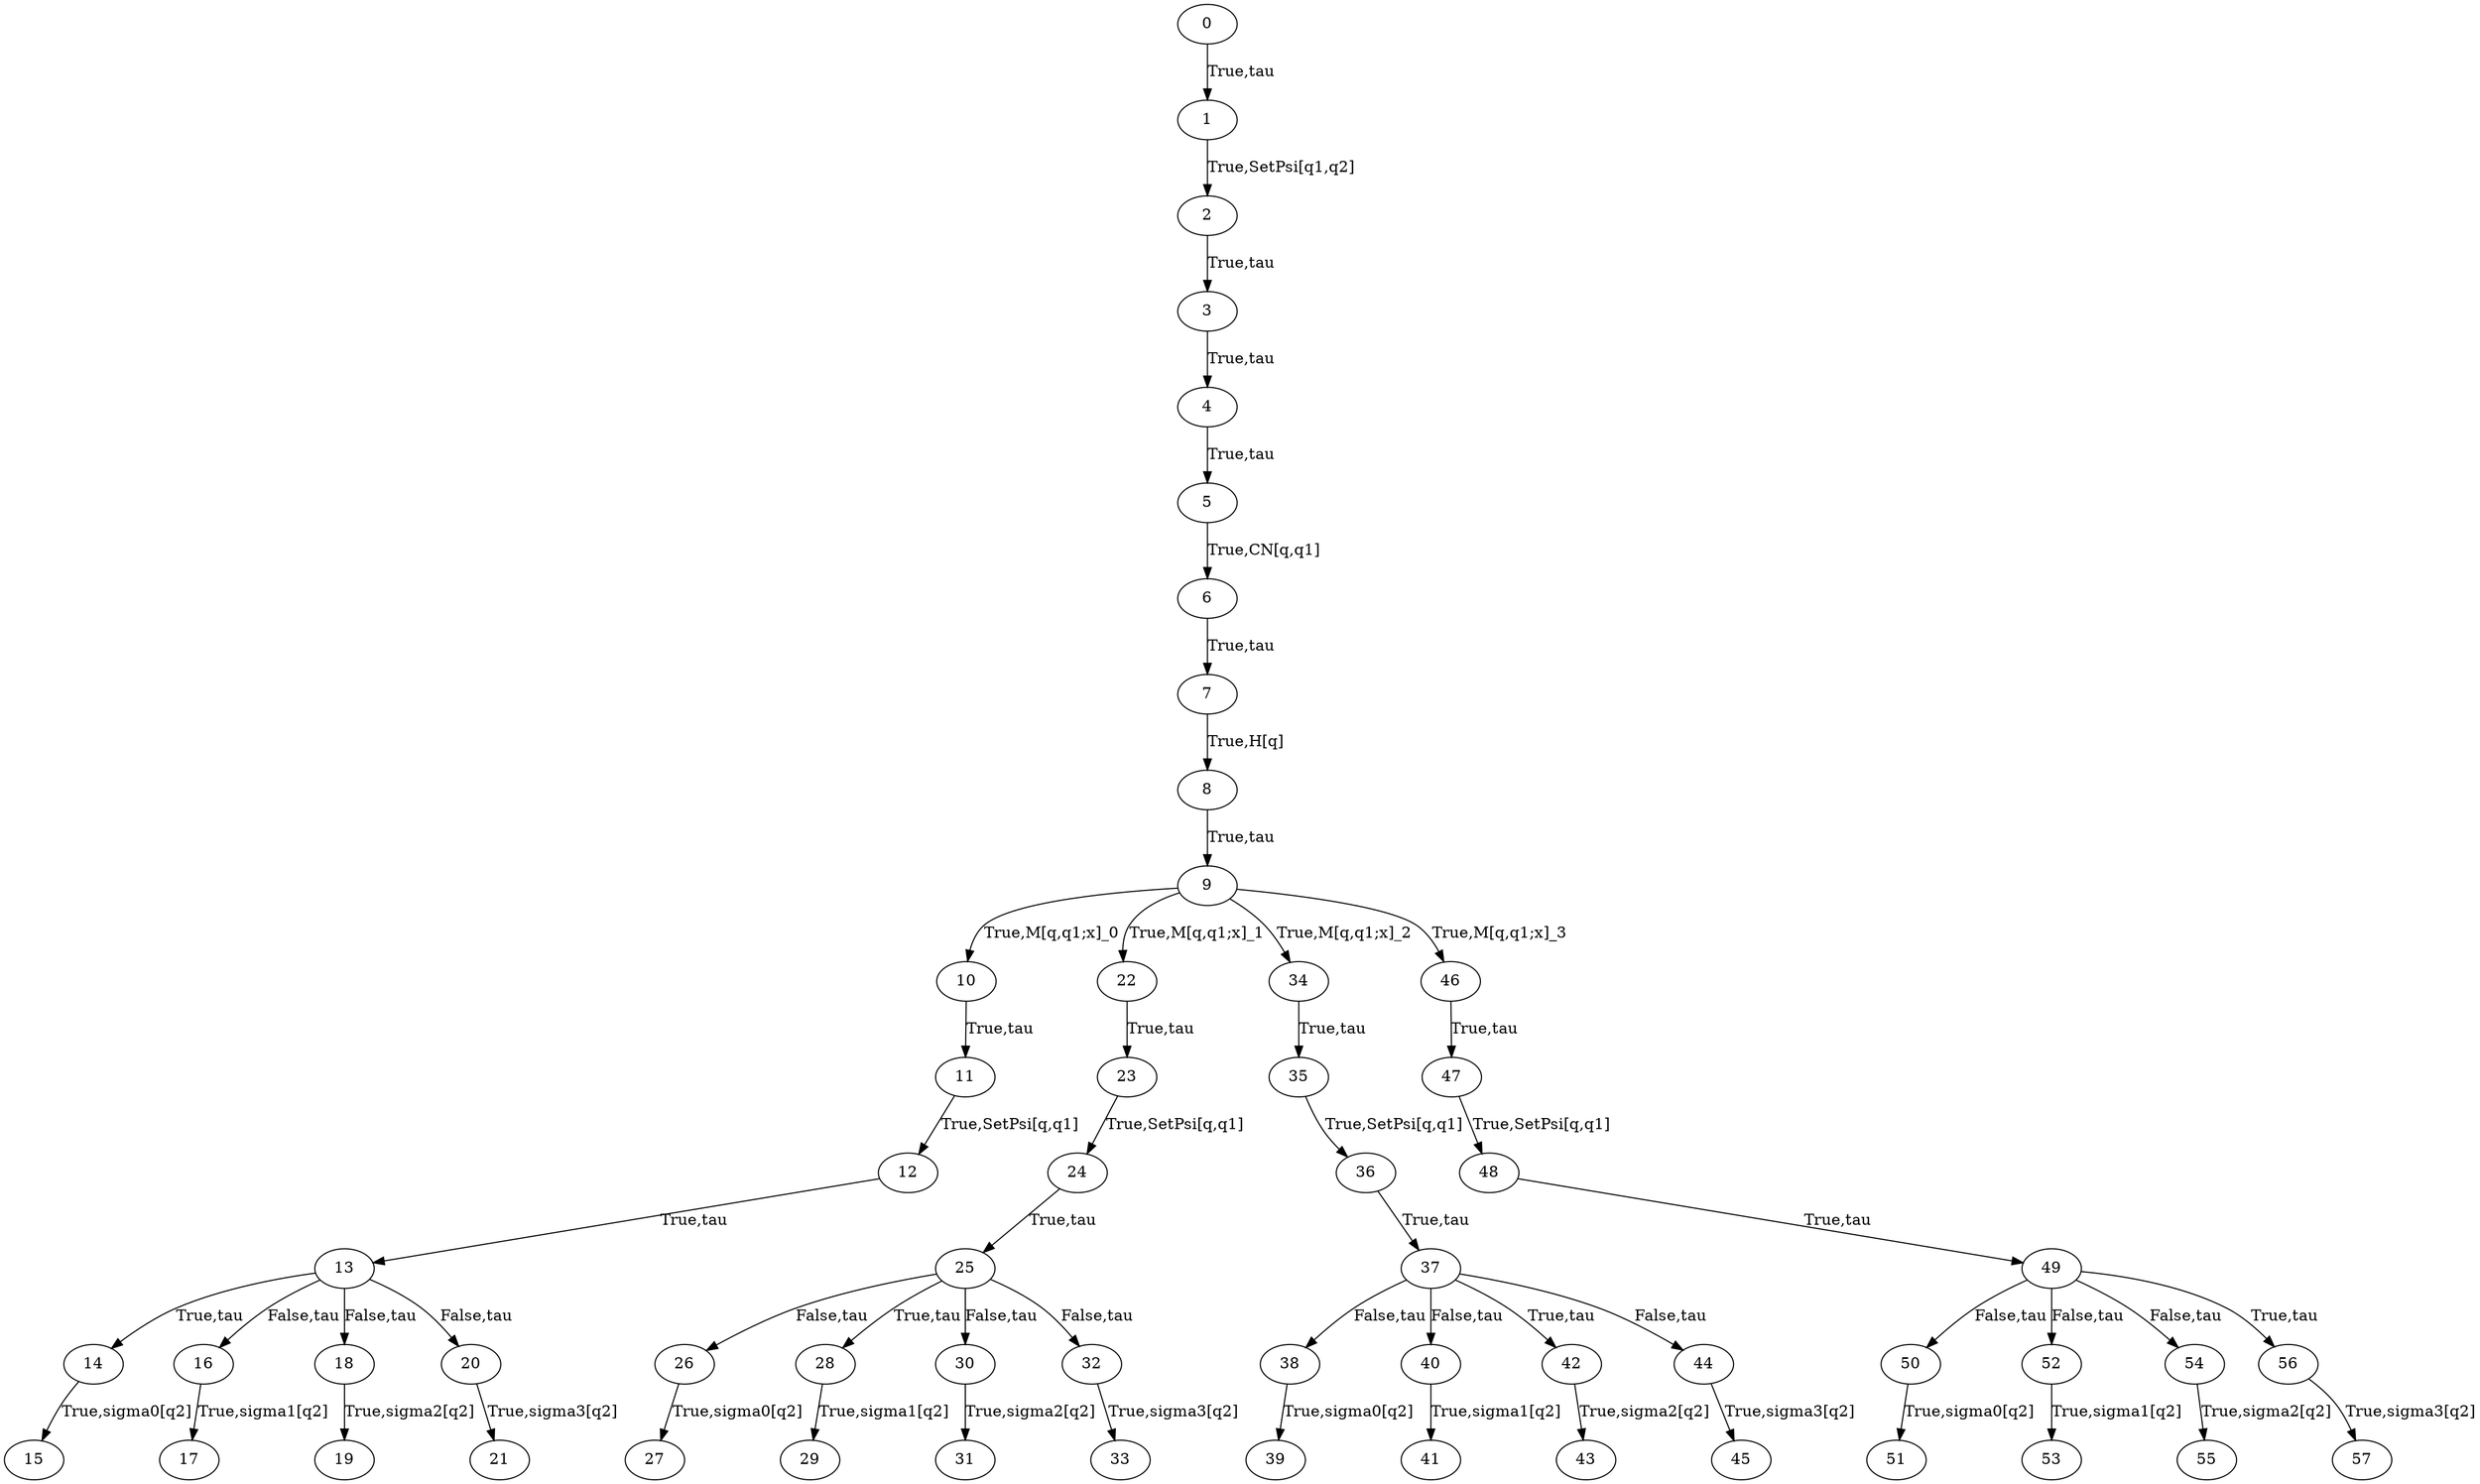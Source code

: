 // The qLTS Tel
digraph {
	0 -> 1 [label="True,tau"]
	1 -> 2 [label="True,SetPsi[q1,q2]"]
	2 -> 3 [label="True,tau"]
	3 -> 4 [label="True,tau"]
	4 -> 5 [label="True,tau"]
	5 -> 6 [label="True,CN[q,q1]"]
	6 -> 7 [label="True,tau"]
	7 -> 8 [label="True,H[q]"]
	8 -> 9 [label="True,tau"]
	9 -> 10 [label="True,M[q,q1;x]_0"]
	10 -> 11 [label="True,tau"]
	11 -> 12 [label="True,SetPsi[q,q1]"]
	12 -> 13 [label="True,tau"]
	13 -> 14 [label="True,tau"]
	14 -> 15 [label="True,sigma0[q2]"]
	13 -> 16 [label="False,tau"]
	16 -> 17 [label="True,sigma1[q2]"]
	13 -> 18 [label="False,tau"]
	18 -> 19 [label="True,sigma2[q2]"]
	13 -> 20 [label="False,tau"]
	20 -> 21 [label="True,sigma3[q2]"]
	9 -> 22 [label="True,M[q,q1;x]_1"]
	22 -> 23 [label="True,tau"]
	23 -> 24 [label="True,SetPsi[q,q1]"]
	24 -> 25 [label="True,tau"]
	25 -> 26 [label="False,tau"]
	26 -> 27 [label="True,sigma0[q2]"]
	25 -> 28 [label="True,tau"]
	28 -> 29 [label="True,sigma1[q2]"]
	25 -> 30 [label="False,tau"]
	30 -> 31 [label="True,sigma2[q2]"]
	25 -> 32 [label="False,tau"]
	32 -> 33 [label="True,sigma3[q2]"]
	9 -> 34 [label="True,M[q,q1;x]_2"]
	34 -> 35 [label="True,tau"]
	35 -> 36 [label="True,SetPsi[q,q1]"]
	36 -> 37 [label="True,tau"]
	37 -> 38 [label="False,tau"]
	38 -> 39 [label="True,sigma0[q2]"]
	37 -> 40 [label="False,tau"]
	40 -> 41 [label="True,sigma1[q2]"]
	37 -> 42 [label="True,tau"]
	42 -> 43 [label="True,sigma2[q2]"]
	37 -> 44 [label="False,tau"]
	44 -> 45 [label="True,sigma3[q2]"]
	9 -> 46 [label="True,M[q,q1;x]_3"]
	46 -> 47 [label="True,tau"]
	47 -> 48 [label="True,SetPsi[q,q1]"]
	48 -> 49 [label="True,tau"]
	49 -> 50 [label="False,tau"]
	50 -> 51 [label="True,sigma0[q2]"]
	49 -> 52 [label="False,tau"]
	52 -> 53 [label="True,sigma1[q2]"]
	49 -> 54 [label="False,tau"]
	54 -> 55 [label="True,sigma2[q2]"]
	49 -> 56 [label="True,tau"]
	56 -> 57 [label="True,sigma3[q2]"]
}
